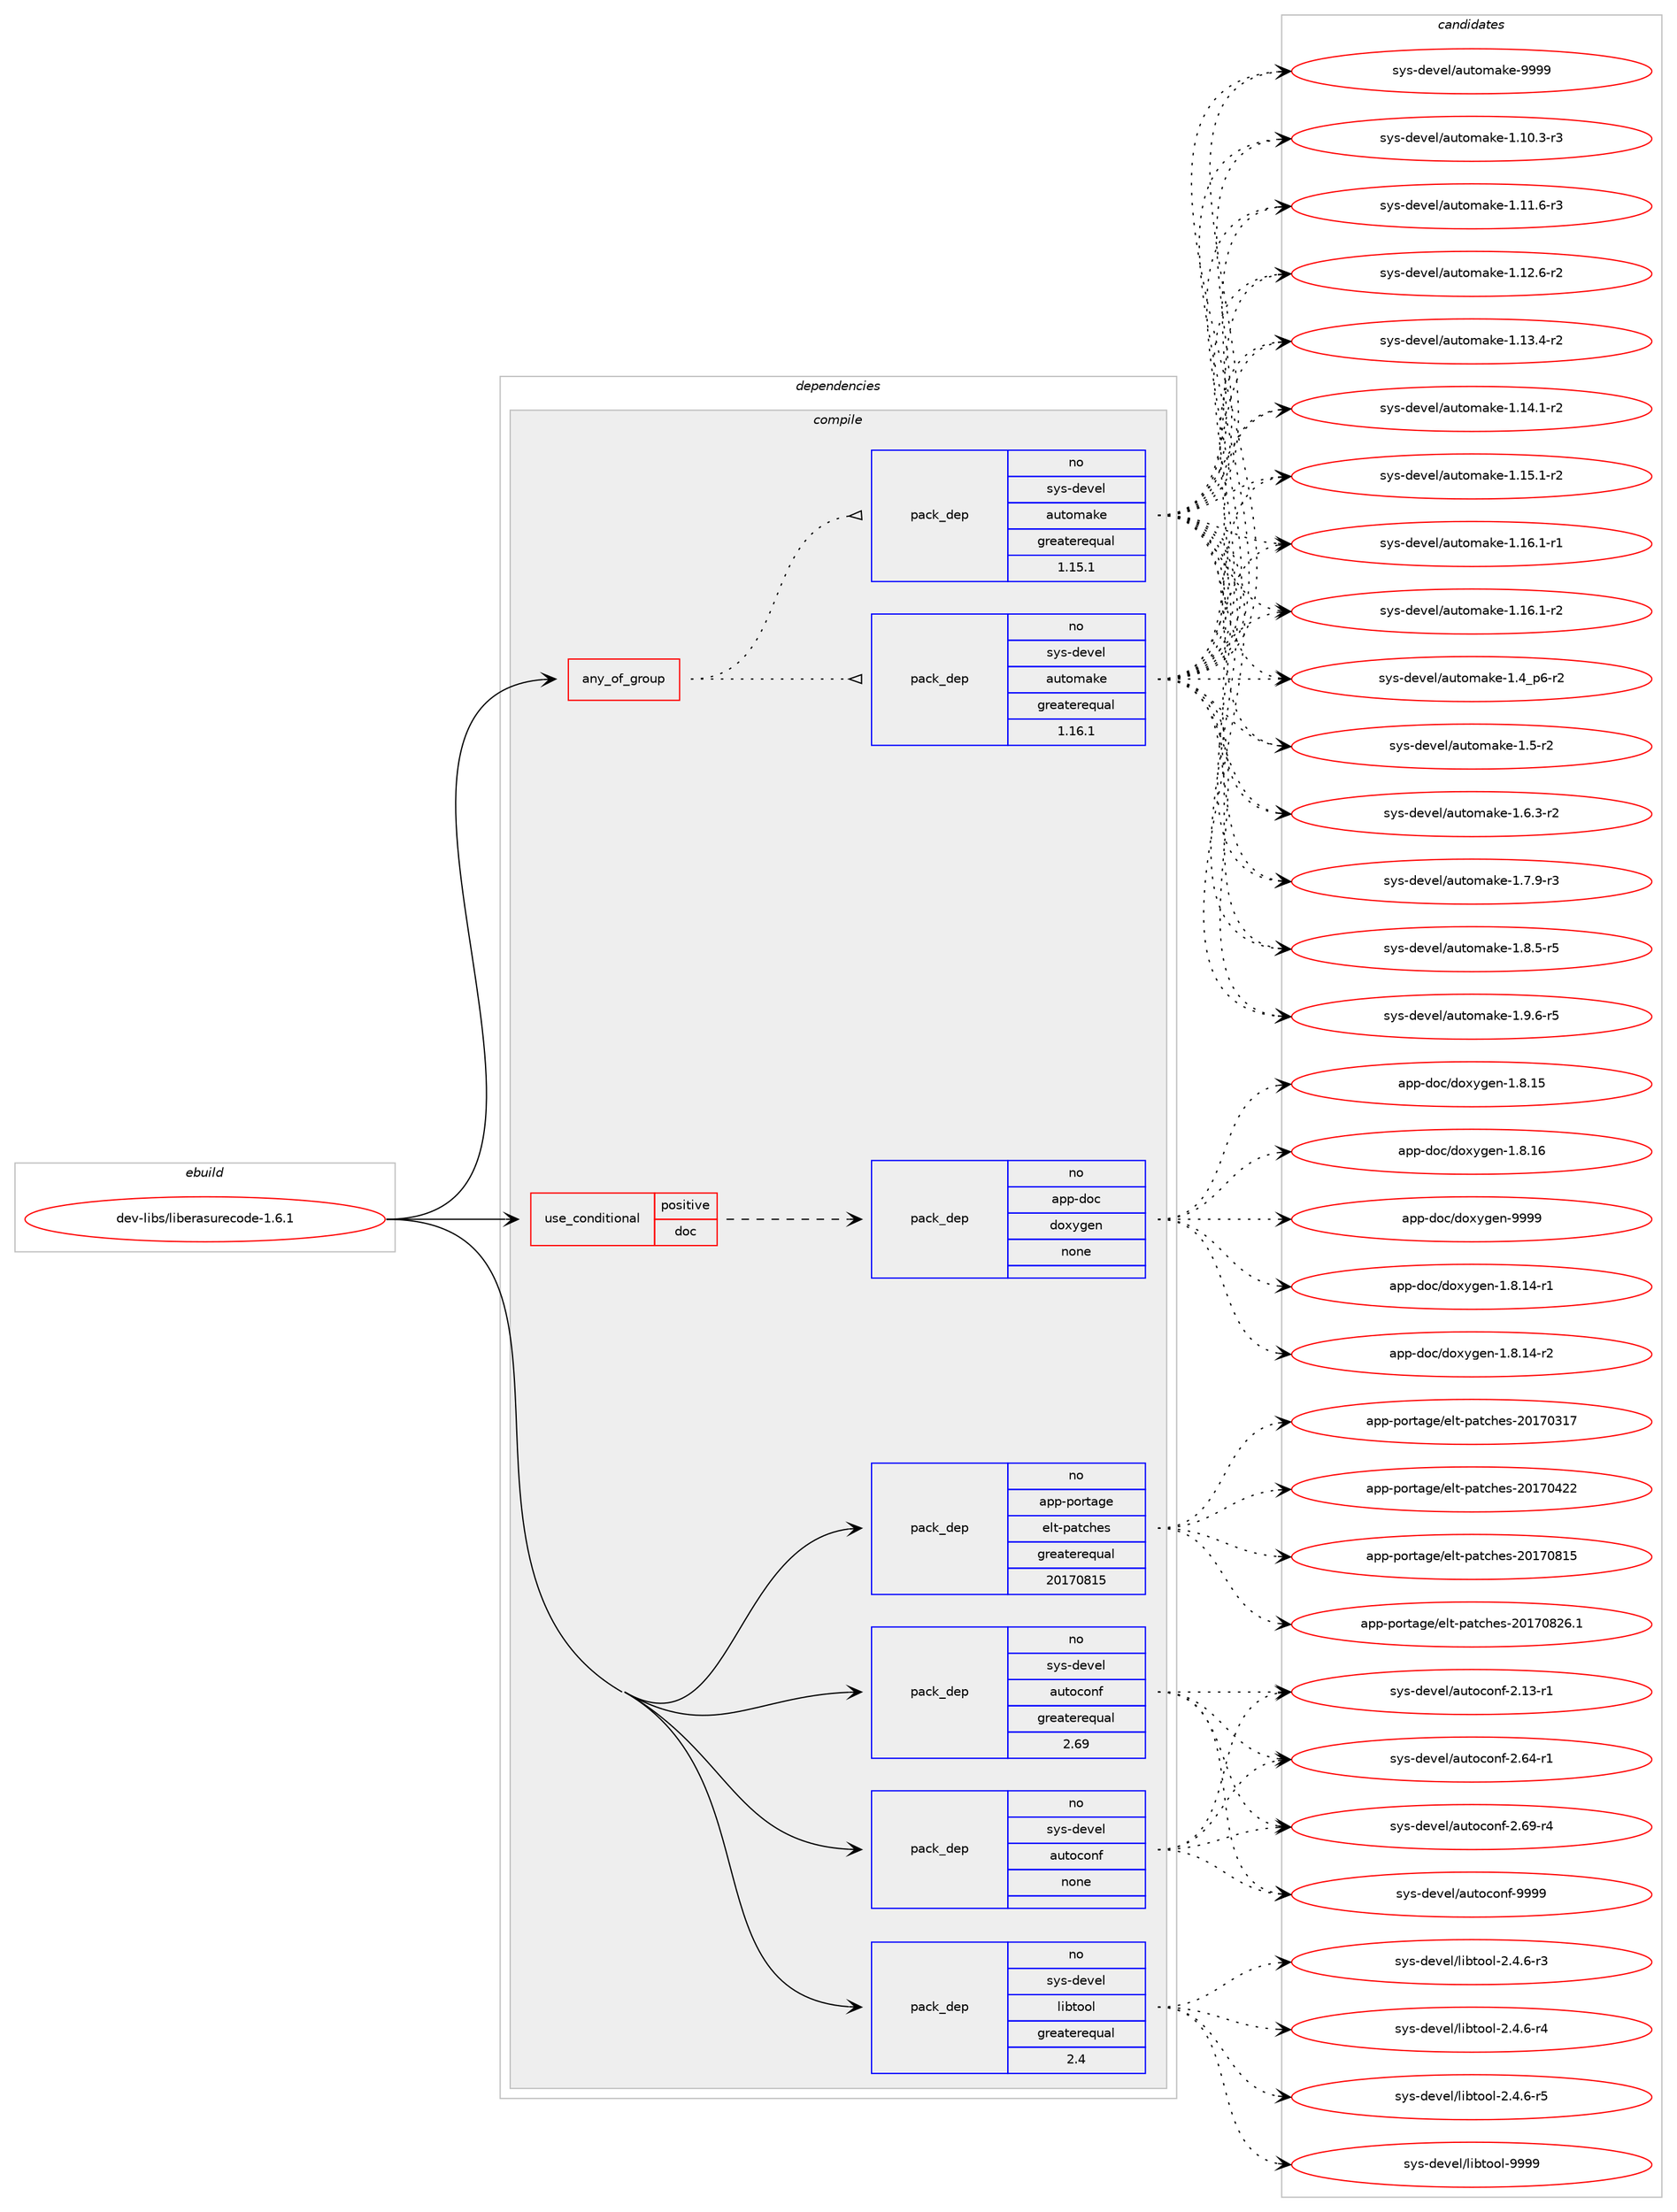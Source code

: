 digraph prolog {

# *************
# Graph options
# *************

newrank=true;
concentrate=true;
compound=true;
graph [rankdir=LR,fontname=Helvetica,fontsize=10,ranksep=1.5];#, ranksep=2.5, nodesep=0.2];
edge  [arrowhead=vee];
node  [fontname=Helvetica,fontsize=10];

# **********
# The ebuild
# **********

subgraph cluster_leftcol {
color=gray;
rank=same;
label=<<i>ebuild</i>>;
id [label="dev-libs/liberasurecode-1.6.1", color=red, width=4, href="../dev-libs/liberasurecode-1.6.1.svg"];
}

# ****************
# The dependencies
# ****************

subgraph cluster_midcol {
color=gray;
label=<<i>dependencies</i>>;
subgraph cluster_compile {
fillcolor="#eeeeee";
style=filled;
label=<<i>compile</i>>;
subgraph any11101 {
dependency565276 [label=<<TABLE BORDER="0" CELLBORDER="1" CELLSPACING="0" CELLPADDING="4"><TR><TD CELLPADDING="10">any_of_group</TD></TR></TABLE>>, shape=none, color=red];subgraph pack422165 {
dependency565277 [label=<<TABLE BORDER="0" CELLBORDER="1" CELLSPACING="0" CELLPADDING="4" WIDTH="220"><TR><TD ROWSPAN="6" CELLPADDING="30">pack_dep</TD></TR><TR><TD WIDTH="110">no</TD></TR><TR><TD>sys-devel</TD></TR><TR><TD>automake</TD></TR><TR><TD>greaterequal</TD></TR><TR><TD>1.16.1</TD></TR></TABLE>>, shape=none, color=blue];
}
dependency565276:e -> dependency565277:w [weight=20,style="dotted",arrowhead="oinv"];
subgraph pack422166 {
dependency565278 [label=<<TABLE BORDER="0" CELLBORDER="1" CELLSPACING="0" CELLPADDING="4" WIDTH="220"><TR><TD ROWSPAN="6" CELLPADDING="30">pack_dep</TD></TR><TR><TD WIDTH="110">no</TD></TR><TR><TD>sys-devel</TD></TR><TR><TD>automake</TD></TR><TR><TD>greaterequal</TD></TR><TR><TD>1.15.1</TD></TR></TABLE>>, shape=none, color=blue];
}
dependency565276:e -> dependency565278:w [weight=20,style="dotted",arrowhead="oinv"];
}
id:e -> dependency565276:w [weight=20,style="solid",arrowhead="vee"];
subgraph cond131653 {
dependency565279 [label=<<TABLE BORDER="0" CELLBORDER="1" CELLSPACING="0" CELLPADDING="4"><TR><TD ROWSPAN="3" CELLPADDING="10">use_conditional</TD></TR><TR><TD>positive</TD></TR><TR><TD>doc</TD></TR></TABLE>>, shape=none, color=red];
subgraph pack422167 {
dependency565280 [label=<<TABLE BORDER="0" CELLBORDER="1" CELLSPACING="0" CELLPADDING="4" WIDTH="220"><TR><TD ROWSPAN="6" CELLPADDING="30">pack_dep</TD></TR><TR><TD WIDTH="110">no</TD></TR><TR><TD>app-doc</TD></TR><TR><TD>doxygen</TD></TR><TR><TD>none</TD></TR><TR><TD></TD></TR></TABLE>>, shape=none, color=blue];
}
dependency565279:e -> dependency565280:w [weight=20,style="dashed",arrowhead="vee"];
}
id:e -> dependency565279:w [weight=20,style="solid",arrowhead="vee"];
subgraph pack422168 {
dependency565281 [label=<<TABLE BORDER="0" CELLBORDER="1" CELLSPACING="0" CELLPADDING="4" WIDTH="220"><TR><TD ROWSPAN="6" CELLPADDING="30">pack_dep</TD></TR><TR><TD WIDTH="110">no</TD></TR><TR><TD>app-portage</TD></TR><TR><TD>elt-patches</TD></TR><TR><TD>greaterequal</TD></TR><TR><TD>20170815</TD></TR></TABLE>>, shape=none, color=blue];
}
id:e -> dependency565281:w [weight=20,style="solid",arrowhead="vee"];
subgraph pack422169 {
dependency565282 [label=<<TABLE BORDER="0" CELLBORDER="1" CELLSPACING="0" CELLPADDING="4" WIDTH="220"><TR><TD ROWSPAN="6" CELLPADDING="30">pack_dep</TD></TR><TR><TD WIDTH="110">no</TD></TR><TR><TD>sys-devel</TD></TR><TR><TD>autoconf</TD></TR><TR><TD>greaterequal</TD></TR><TR><TD>2.69</TD></TR></TABLE>>, shape=none, color=blue];
}
id:e -> dependency565282:w [weight=20,style="solid",arrowhead="vee"];
subgraph pack422170 {
dependency565283 [label=<<TABLE BORDER="0" CELLBORDER="1" CELLSPACING="0" CELLPADDING="4" WIDTH="220"><TR><TD ROWSPAN="6" CELLPADDING="30">pack_dep</TD></TR><TR><TD WIDTH="110">no</TD></TR><TR><TD>sys-devel</TD></TR><TR><TD>autoconf</TD></TR><TR><TD>none</TD></TR><TR><TD></TD></TR></TABLE>>, shape=none, color=blue];
}
id:e -> dependency565283:w [weight=20,style="solid",arrowhead="vee"];
subgraph pack422171 {
dependency565284 [label=<<TABLE BORDER="0" CELLBORDER="1" CELLSPACING="0" CELLPADDING="4" WIDTH="220"><TR><TD ROWSPAN="6" CELLPADDING="30">pack_dep</TD></TR><TR><TD WIDTH="110">no</TD></TR><TR><TD>sys-devel</TD></TR><TR><TD>libtool</TD></TR><TR><TD>greaterequal</TD></TR><TR><TD>2.4</TD></TR></TABLE>>, shape=none, color=blue];
}
id:e -> dependency565284:w [weight=20,style="solid",arrowhead="vee"];
}
subgraph cluster_compileandrun {
fillcolor="#eeeeee";
style=filled;
label=<<i>compile and run</i>>;
}
subgraph cluster_run {
fillcolor="#eeeeee";
style=filled;
label=<<i>run</i>>;
}
}

# **************
# The candidates
# **************

subgraph cluster_choices {
rank=same;
color=gray;
label=<<i>candidates</i>>;

subgraph choice422165 {
color=black;
nodesep=1;
choice11512111545100101118101108479711711611110997107101454946494846514511451 [label="sys-devel/automake-1.10.3-r3", color=red, width=4,href="../sys-devel/automake-1.10.3-r3.svg"];
choice11512111545100101118101108479711711611110997107101454946494946544511451 [label="sys-devel/automake-1.11.6-r3", color=red, width=4,href="../sys-devel/automake-1.11.6-r3.svg"];
choice11512111545100101118101108479711711611110997107101454946495046544511450 [label="sys-devel/automake-1.12.6-r2", color=red, width=4,href="../sys-devel/automake-1.12.6-r2.svg"];
choice11512111545100101118101108479711711611110997107101454946495146524511450 [label="sys-devel/automake-1.13.4-r2", color=red, width=4,href="../sys-devel/automake-1.13.4-r2.svg"];
choice11512111545100101118101108479711711611110997107101454946495246494511450 [label="sys-devel/automake-1.14.1-r2", color=red, width=4,href="../sys-devel/automake-1.14.1-r2.svg"];
choice11512111545100101118101108479711711611110997107101454946495346494511450 [label="sys-devel/automake-1.15.1-r2", color=red, width=4,href="../sys-devel/automake-1.15.1-r2.svg"];
choice11512111545100101118101108479711711611110997107101454946495446494511449 [label="sys-devel/automake-1.16.1-r1", color=red, width=4,href="../sys-devel/automake-1.16.1-r1.svg"];
choice11512111545100101118101108479711711611110997107101454946495446494511450 [label="sys-devel/automake-1.16.1-r2", color=red, width=4,href="../sys-devel/automake-1.16.1-r2.svg"];
choice115121115451001011181011084797117116111109971071014549465295112544511450 [label="sys-devel/automake-1.4_p6-r2", color=red, width=4,href="../sys-devel/automake-1.4_p6-r2.svg"];
choice11512111545100101118101108479711711611110997107101454946534511450 [label="sys-devel/automake-1.5-r2", color=red, width=4,href="../sys-devel/automake-1.5-r2.svg"];
choice115121115451001011181011084797117116111109971071014549465446514511450 [label="sys-devel/automake-1.6.3-r2", color=red, width=4,href="../sys-devel/automake-1.6.3-r2.svg"];
choice115121115451001011181011084797117116111109971071014549465546574511451 [label="sys-devel/automake-1.7.9-r3", color=red, width=4,href="../sys-devel/automake-1.7.9-r3.svg"];
choice115121115451001011181011084797117116111109971071014549465646534511453 [label="sys-devel/automake-1.8.5-r5", color=red, width=4,href="../sys-devel/automake-1.8.5-r5.svg"];
choice115121115451001011181011084797117116111109971071014549465746544511453 [label="sys-devel/automake-1.9.6-r5", color=red, width=4,href="../sys-devel/automake-1.9.6-r5.svg"];
choice115121115451001011181011084797117116111109971071014557575757 [label="sys-devel/automake-9999", color=red, width=4,href="../sys-devel/automake-9999.svg"];
dependency565277:e -> choice11512111545100101118101108479711711611110997107101454946494846514511451:w [style=dotted,weight="100"];
dependency565277:e -> choice11512111545100101118101108479711711611110997107101454946494946544511451:w [style=dotted,weight="100"];
dependency565277:e -> choice11512111545100101118101108479711711611110997107101454946495046544511450:w [style=dotted,weight="100"];
dependency565277:e -> choice11512111545100101118101108479711711611110997107101454946495146524511450:w [style=dotted,weight="100"];
dependency565277:e -> choice11512111545100101118101108479711711611110997107101454946495246494511450:w [style=dotted,weight="100"];
dependency565277:e -> choice11512111545100101118101108479711711611110997107101454946495346494511450:w [style=dotted,weight="100"];
dependency565277:e -> choice11512111545100101118101108479711711611110997107101454946495446494511449:w [style=dotted,weight="100"];
dependency565277:e -> choice11512111545100101118101108479711711611110997107101454946495446494511450:w [style=dotted,weight="100"];
dependency565277:e -> choice115121115451001011181011084797117116111109971071014549465295112544511450:w [style=dotted,weight="100"];
dependency565277:e -> choice11512111545100101118101108479711711611110997107101454946534511450:w [style=dotted,weight="100"];
dependency565277:e -> choice115121115451001011181011084797117116111109971071014549465446514511450:w [style=dotted,weight="100"];
dependency565277:e -> choice115121115451001011181011084797117116111109971071014549465546574511451:w [style=dotted,weight="100"];
dependency565277:e -> choice115121115451001011181011084797117116111109971071014549465646534511453:w [style=dotted,weight="100"];
dependency565277:e -> choice115121115451001011181011084797117116111109971071014549465746544511453:w [style=dotted,weight="100"];
dependency565277:e -> choice115121115451001011181011084797117116111109971071014557575757:w [style=dotted,weight="100"];
}
subgraph choice422166 {
color=black;
nodesep=1;
choice11512111545100101118101108479711711611110997107101454946494846514511451 [label="sys-devel/automake-1.10.3-r3", color=red, width=4,href="../sys-devel/automake-1.10.3-r3.svg"];
choice11512111545100101118101108479711711611110997107101454946494946544511451 [label="sys-devel/automake-1.11.6-r3", color=red, width=4,href="../sys-devel/automake-1.11.6-r3.svg"];
choice11512111545100101118101108479711711611110997107101454946495046544511450 [label="sys-devel/automake-1.12.6-r2", color=red, width=4,href="../sys-devel/automake-1.12.6-r2.svg"];
choice11512111545100101118101108479711711611110997107101454946495146524511450 [label="sys-devel/automake-1.13.4-r2", color=red, width=4,href="../sys-devel/automake-1.13.4-r2.svg"];
choice11512111545100101118101108479711711611110997107101454946495246494511450 [label="sys-devel/automake-1.14.1-r2", color=red, width=4,href="../sys-devel/automake-1.14.1-r2.svg"];
choice11512111545100101118101108479711711611110997107101454946495346494511450 [label="sys-devel/automake-1.15.1-r2", color=red, width=4,href="../sys-devel/automake-1.15.1-r2.svg"];
choice11512111545100101118101108479711711611110997107101454946495446494511449 [label="sys-devel/automake-1.16.1-r1", color=red, width=4,href="../sys-devel/automake-1.16.1-r1.svg"];
choice11512111545100101118101108479711711611110997107101454946495446494511450 [label="sys-devel/automake-1.16.1-r2", color=red, width=4,href="../sys-devel/automake-1.16.1-r2.svg"];
choice115121115451001011181011084797117116111109971071014549465295112544511450 [label="sys-devel/automake-1.4_p6-r2", color=red, width=4,href="../sys-devel/automake-1.4_p6-r2.svg"];
choice11512111545100101118101108479711711611110997107101454946534511450 [label="sys-devel/automake-1.5-r2", color=red, width=4,href="../sys-devel/automake-1.5-r2.svg"];
choice115121115451001011181011084797117116111109971071014549465446514511450 [label="sys-devel/automake-1.6.3-r2", color=red, width=4,href="../sys-devel/automake-1.6.3-r2.svg"];
choice115121115451001011181011084797117116111109971071014549465546574511451 [label="sys-devel/automake-1.7.9-r3", color=red, width=4,href="../sys-devel/automake-1.7.9-r3.svg"];
choice115121115451001011181011084797117116111109971071014549465646534511453 [label="sys-devel/automake-1.8.5-r5", color=red, width=4,href="../sys-devel/automake-1.8.5-r5.svg"];
choice115121115451001011181011084797117116111109971071014549465746544511453 [label="sys-devel/automake-1.9.6-r5", color=red, width=4,href="../sys-devel/automake-1.9.6-r5.svg"];
choice115121115451001011181011084797117116111109971071014557575757 [label="sys-devel/automake-9999", color=red, width=4,href="../sys-devel/automake-9999.svg"];
dependency565278:e -> choice11512111545100101118101108479711711611110997107101454946494846514511451:w [style=dotted,weight="100"];
dependency565278:e -> choice11512111545100101118101108479711711611110997107101454946494946544511451:w [style=dotted,weight="100"];
dependency565278:e -> choice11512111545100101118101108479711711611110997107101454946495046544511450:w [style=dotted,weight="100"];
dependency565278:e -> choice11512111545100101118101108479711711611110997107101454946495146524511450:w [style=dotted,weight="100"];
dependency565278:e -> choice11512111545100101118101108479711711611110997107101454946495246494511450:w [style=dotted,weight="100"];
dependency565278:e -> choice11512111545100101118101108479711711611110997107101454946495346494511450:w [style=dotted,weight="100"];
dependency565278:e -> choice11512111545100101118101108479711711611110997107101454946495446494511449:w [style=dotted,weight="100"];
dependency565278:e -> choice11512111545100101118101108479711711611110997107101454946495446494511450:w [style=dotted,weight="100"];
dependency565278:e -> choice115121115451001011181011084797117116111109971071014549465295112544511450:w [style=dotted,weight="100"];
dependency565278:e -> choice11512111545100101118101108479711711611110997107101454946534511450:w [style=dotted,weight="100"];
dependency565278:e -> choice115121115451001011181011084797117116111109971071014549465446514511450:w [style=dotted,weight="100"];
dependency565278:e -> choice115121115451001011181011084797117116111109971071014549465546574511451:w [style=dotted,weight="100"];
dependency565278:e -> choice115121115451001011181011084797117116111109971071014549465646534511453:w [style=dotted,weight="100"];
dependency565278:e -> choice115121115451001011181011084797117116111109971071014549465746544511453:w [style=dotted,weight="100"];
dependency565278:e -> choice115121115451001011181011084797117116111109971071014557575757:w [style=dotted,weight="100"];
}
subgraph choice422167 {
color=black;
nodesep=1;
choice97112112451001119947100111120121103101110454946564649524511449 [label="app-doc/doxygen-1.8.14-r1", color=red, width=4,href="../app-doc/doxygen-1.8.14-r1.svg"];
choice97112112451001119947100111120121103101110454946564649524511450 [label="app-doc/doxygen-1.8.14-r2", color=red, width=4,href="../app-doc/doxygen-1.8.14-r2.svg"];
choice9711211245100111994710011112012110310111045494656464953 [label="app-doc/doxygen-1.8.15", color=red, width=4,href="../app-doc/doxygen-1.8.15.svg"];
choice9711211245100111994710011112012110310111045494656464954 [label="app-doc/doxygen-1.8.16", color=red, width=4,href="../app-doc/doxygen-1.8.16.svg"];
choice971121124510011199471001111201211031011104557575757 [label="app-doc/doxygen-9999", color=red, width=4,href="../app-doc/doxygen-9999.svg"];
dependency565280:e -> choice97112112451001119947100111120121103101110454946564649524511449:w [style=dotted,weight="100"];
dependency565280:e -> choice97112112451001119947100111120121103101110454946564649524511450:w [style=dotted,weight="100"];
dependency565280:e -> choice9711211245100111994710011112012110310111045494656464953:w [style=dotted,weight="100"];
dependency565280:e -> choice9711211245100111994710011112012110310111045494656464954:w [style=dotted,weight="100"];
dependency565280:e -> choice971121124510011199471001111201211031011104557575757:w [style=dotted,weight="100"];
}
subgraph choice422168 {
color=black;
nodesep=1;
choice97112112451121111141169710310147101108116451129711699104101115455048495548514955 [label="app-portage/elt-patches-20170317", color=red, width=4,href="../app-portage/elt-patches-20170317.svg"];
choice97112112451121111141169710310147101108116451129711699104101115455048495548525050 [label="app-portage/elt-patches-20170422", color=red, width=4,href="../app-portage/elt-patches-20170422.svg"];
choice97112112451121111141169710310147101108116451129711699104101115455048495548564953 [label="app-portage/elt-patches-20170815", color=red, width=4,href="../app-portage/elt-patches-20170815.svg"];
choice971121124511211111411697103101471011081164511297116991041011154550484955485650544649 [label="app-portage/elt-patches-20170826.1", color=red, width=4,href="../app-portage/elt-patches-20170826.1.svg"];
dependency565281:e -> choice97112112451121111141169710310147101108116451129711699104101115455048495548514955:w [style=dotted,weight="100"];
dependency565281:e -> choice97112112451121111141169710310147101108116451129711699104101115455048495548525050:w [style=dotted,weight="100"];
dependency565281:e -> choice97112112451121111141169710310147101108116451129711699104101115455048495548564953:w [style=dotted,weight="100"];
dependency565281:e -> choice971121124511211111411697103101471011081164511297116991041011154550484955485650544649:w [style=dotted,weight="100"];
}
subgraph choice422169 {
color=black;
nodesep=1;
choice1151211154510010111810110847971171161119911111010245504649514511449 [label="sys-devel/autoconf-2.13-r1", color=red, width=4,href="../sys-devel/autoconf-2.13-r1.svg"];
choice1151211154510010111810110847971171161119911111010245504654524511449 [label="sys-devel/autoconf-2.64-r1", color=red, width=4,href="../sys-devel/autoconf-2.64-r1.svg"];
choice1151211154510010111810110847971171161119911111010245504654574511452 [label="sys-devel/autoconf-2.69-r4", color=red, width=4,href="../sys-devel/autoconf-2.69-r4.svg"];
choice115121115451001011181011084797117116111991111101024557575757 [label="sys-devel/autoconf-9999", color=red, width=4,href="../sys-devel/autoconf-9999.svg"];
dependency565282:e -> choice1151211154510010111810110847971171161119911111010245504649514511449:w [style=dotted,weight="100"];
dependency565282:e -> choice1151211154510010111810110847971171161119911111010245504654524511449:w [style=dotted,weight="100"];
dependency565282:e -> choice1151211154510010111810110847971171161119911111010245504654574511452:w [style=dotted,weight="100"];
dependency565282:e -> choice115121115451001011181011084797117116111991111101024557575757:w [style=dotted,weight="100"];
}
subgraph choice422170 {
color=black;
nodesep=1;
choice1151211154510010111810110847971171161119911111010245504649514511449 [label="sys-devel/autoconf-2.13-r1", color=red, width=4,href="../sys-devel/autoconf-2.13-r1.svg"];
choice1151211154510010111810110847971171161119911111010245504654524511449 [label="sys-devel/autoconf-2.64-r1", color=red, width=4,href="../sys-devel/autoconf-2.64-r1.svg"];
choice1151211154510010111810110847971171161119911111010245504654574511452 [label="sys-devel/autoconf-2.69-r4", color=red, width=4,href="../sys-devel/autoconf-2.69-r4.svg"];
choice115121115451001011181011084797117116111991111101024557575757 [label="sys-devel/autoconf-9999", color=red, width=4,href="../sys-devel/autoconf-9999.svg"];
dependency565283:e -> choice1151211154510010111810110847971171161119911111010245504649514511449:w [style=dotted,weight="100"];
dependency565283:e -> choice1151211154510010111810110847971171161119911111010245504654524511449:w [style=dotted,weight="100"];
dependency565283:e -> choice1151211154510010111810110847971171161119911111010245504654574511452:w [style=dotted,weight="100"];
dependency565283:e -> choice115121115451001011181011084797117116111991111101024557575757:w [style=dotted,weight="100"];
}
subgraph choice422171 {
color=black;
nodesep=1;
choice1151211154510010111810110847108105981161111111084550465246544511451 [label="sys-devel/libtool-2.4.6-r3", color=red, width=4,href="../sys-devel/libtool-2.4.6-r3.svg"];
choice1151211154510010111810110847108105981161111111084550465246544511452 [label="sys-devel/libtool-2.4.6-r4", color=red, width=4,href="../sys-devel/libtool-2.4.6-r4.svg"];
choice1151211154510010111810110847108105981161111111084550465246544511453 [label="sys-devel/libtool-2.4.6-r5", color=red, width=4,href="../sys-devel/libtool-2.4.6-r5.svg"];
choice1151211154510010111810110847108105981161111111084557575757 [label="sys-devel/libtool-9999", color=red, width=4,href="../sys-devel/libtool-9999.svg"];
dependency565284:e -> choice1151211154510010111810110847108105981161111111084550465246544511451:w [style=dotted,weight="100"];
dependency565284:e -> choice1151211154510010111810110847108105981161111111084550465246544511452:w [style=dotted,weight="100"];
dependency565284:e -> choice1151211154510010111810110847108105981161111111084550465246544511453:w [style=dotted,weight="100"];
dependency565284:e -> choice1151211154510010111810110847108105981161111111084557575757:w [style=dotted,weight="100"];
}
}

}
